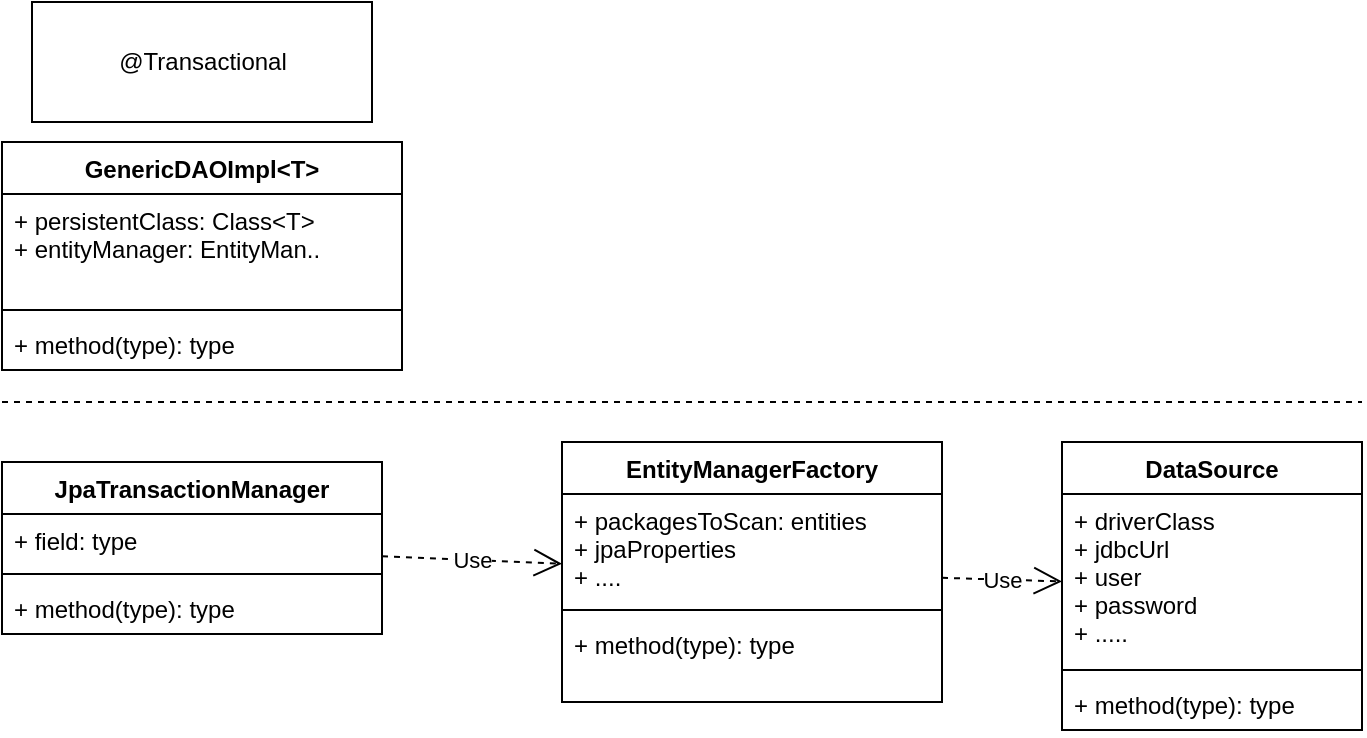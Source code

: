 <mxfile version="14.5.7" type="device"><diagram id="BKX8tpejeuI5dFQwxDfM" name="Page-1"><mxGraphModel dx="1108" dy="474" grid="1" gridSize="10" guides="1" tooltips="1" connect="1" arrows="1" fold="1" page="1" pageScale="1" pageWidth="827" pageHeight="1169" math="0" shadow="0"><root><mxCell id="0"/><mxCell id="1" parent="0"/><mxCell id="0DWtn3SKWqLcxXxYQcOY-3" value="DataSource" style="swimlane;fontStyle=1;align=center;verticalAlign=top;childLayout=stackLayout;horizontal=1;startSize=26;horizontalStack=0;resizeParent=1;resizeParentMax=0;resizeLast=0;collapsible=1;marginBottom=0;" vertex="1" parent="1"><mxGeometry x="570" y="310" width="150" height="144" as="geometry"/></mxCell><mxCell id="0DWtn3SKWqLcxXxYQcOY-4" value="+ driverClass&#xA;+ jdbcUrl&#xA;+ user&#xA;+ password&#xA;+ .....&#xA;" style="text;strokeColor=none;fillColor=none;align=left;verticalAlign=top;spacingLeft=4;spacingRight=4;overflow=hidden;rotatable=0;points=[[0,0.5],[1,0.5]];portConstraint=eastwest;" vertex="1" parent="0DWtn3SKWqLcxXxYQcOY-3"><mxGeometry y="26" width="150" height="84" as="geometry"/></mxCell><mxCell id="0DWtn3SKWqLcxXxYQcOY-5" value="" style="line;strokeWidth=1;fillColor=none;align=left;verticalAlign=middle;spacingTop=-1;spacingLeft=3;spacingRight=3;rotatable=0;labelPosition=right;points=[];portConstraint=eastwest;" vertex="1" parent="0DWtn3SKWqLcxXxYQcOY-3"><mxGeometry y="110" width="150" height="8" as="geometry"/></mxCell><mxCell id="0DWtn3SKWqLcxXxYQcOY-6" value="+ method(type): type" style="text;strokeColor=none;fillColor=none;align=left;verticalAlign=top;spacingLeft=4;spacingRight=4;overflow=hidden;rotatable=0;points=[[0,0.5],[1,0.5]];portConstraint=eastwest;" vertex="1" parent="0DWtn3SKWqLcxXxYQcOY-3"><mxGeometry y="118" width="150" height="26" as="geometry"/></mxCell><mxCell id="0DWtn3SKWqLcxXxYQcOY-7" value="EntityManagerFactory" style="swimlane;fontStyle=1;align=center;verticalAlign=top;childLayout=stackLayout;horizontal=1;startSize=26;horizontalStack=0;resizeParent=1;resizeParentMax=0;resizeLast=0;collapsible=1;marginBottom=0;" vertex="1" parent="1"><mxGeometry x="320" y="310" width="190" height="130" as="geometry"/></mxCell><mxCell id="0DWtn3SKWqLcxXxYQcOY-8" value="+ packagesToScan: entities&#xA;+ jpaProperties&#xA;+ ....&#xA;" style="text;strokeColor=none;fillColor=none;align=left;verticalAlign=top;spacingLeft=4;spacingRight=4;overflow=hidden;rotatable=0;points=[[0,0.5],[1,0.5]];portConstraint=eastwest;" vertex="1" parent="0DWtn3SKWqLcxXxYQcOY-7"><mxGeometry y="26" width="190" height="54" as="geometry"/></mxCell><mxCell id="0DWtn3SKWqLcxXxYQcOY-9" value="" style="line;strokeWidth=1;fillColor=none;align=left;verticalAlign=middle;spacingTop=-1;spacingLeft=3;spacingRight=3;rotatable=0;labelPosition=right;points=[];portConstraint=eastwest;" vertex="1" parent="0DWtn3SKWqLcxXxYQcOY-7"><mxGeometry y="80" width="190" height="8" as="geometry"/></mxCell><mxCell id="0DWtn3SKWqLcxXxYQcOY-10" value="+ method(type): type" style="text;strokeColor=none;fillColor=none;align=left;verticalAlign=top;spacingLeft=4;spacingRight=4;overflow=hidden;rotatable=0;points=[[0,0.5],[1,0.5]];portConstraint=eastwest;" vertex="1" parent="0DWtn3SKWqLcxXxYQcOY-7"><mxGeometry y="88" width="190" height="42" as="geometry"/></mxCell><mxCell id="0DWtn3SKWqLcxXxYQcOY-11" value="JpaTransactionManager" style="swimlane;fontStyle=1;align=center;verticalAlign=top;childLayout=stackLayout;horizontal=1;startSize=26;horizontalStack=0;resizeParent=1;resizeParentMax=0;resizeLast=0;collapsible=1;marginBottom=0;" vertex="1" parent="1"><mxGeometry x="40" y="320" width="190" height="86" as="geometry"/></mxCell><mxCell id="0DWtn3SKWqLcxXxYQcOY-12" value="+ field: type" style="text;strokeColor=none;fillColor=none;align=left;verticalAlign=top;spacingLeft=4;spacingRight=4;overflow=hidden;rotatable=0;points=[[0,0.5],[1,0.5]];portConstraint=eastwest;" vertex="1" parent="0DWtn3SKWqLcxXxYQcOY-11"><mxGeometry y="26" width="190" height="26" as="geometry"/></mxCell><mxCell id="0DWtn3SKWqLcxXxYQcOY-13" value="" style="line;strokeWidth=1;fillColor=none;align=left;verticalAlign=middle;spacingTop=-1;spacingLeft=3;spacingRight=3;rotatable=0;labelPosition=right;points=[];portConstraint=eastwest;" vertex="1" parent="0DWtn3SKWqLcxXxYQcOY-11"><mxGeometry y="52" width="190" height="8" as="geometry"/></mxCell><mxCell id="0DWtn3SKWqLcxXxYQcOY-14" value="+ method(type): type" style="text;strokeColor=none;fillColor=none;align=left;verticalAlign=top;spacingLeft=4;spacingRight=4;overflow=hidden;rotatable=0;points=[[0,0.5],[1,0.5]];portConstraint=eastwest;" vertex="1" parent="0DWtn3SKWqLcxXxYQcOY-11"><mxGeometry y="60" width="190" height="26" as="geometry"/></mxCell><mxCell id="0DWtn3SKWqLcxXxYQcOY-15" value="GenericDAOImpl&lt;T&gt;" style="swimlane;fontStyle=1;align=center;verticalAlign=top;childLayout=stackLayout;horizontal=1;startSize=26;horizontalStack=0;resizeParent=1;resizeParentMax=0;resizeLast=0;collapsible=1;marginBottom=0;" vertex="1" parent="1"><mxGeometry x="40" y="160" width="200" height="114" as="geometry"/></mxCell><mxCell id="0DWtn3SKWqLcxXxYQcOY-16" value="+ persistentClass: Class&lt;T&gt;&#xA;+ entityManager: EntityMan..&#xA;&#xA;&#xA;" style="text;strokeColor=none;fillColor=none;align=left;verticalAlign=top;spacingLeft=4;spacingRight=4;overflow=hidden;rotatable=0;points=[[0,0.5],[1,0.5]];portConstraint=eastwest;" vertex="1" parent="0DWtn3SKWqLcxXxYQcOY-15"><mxGeometry y="26" width="200" height="54" as="geometry"/></mxCell><mxCell id="0DWtn3SKWqLcxXxYQcOY-17" value="" style="line;strokeWidth=1;fillColor=none;align=left;verticalAlign=middle;spacingTop=-1;spacingLeft=3;spacingRight=3;rotatable=0;labelPosition=right;points=[];portConstraint=eastwest;" vertex="1" parent="0DWtn3SKWqLcxXxYQcOY-15"><mxGeometry y="80" width="200" height="8" as="geometry"/></mxCell><mxCell id="0DWtn3SKWqLcxXxYQcOY-18" value="+ method(type): type" style="text;strokeColor=none;fillColor=none;align=left;verticalAlign=top;spacingLeft=4;spacingRight=4;overflow=hidden;rotatable=0;points=[[0,0.5],[1,0.5]];portConstraint=eastwest;" vertex="1" parent="0DWtn3SKWqLcxXxYQcOY-15"><mxGeometry y="88" width="200" height="26" as="geometry"/></mxCell><mxCell id="0DWtn3SKWqLcxXxYQcOY-19" value="@Transactional" style="html=1;" vertex="1" parent="1"><mxGeometry x="55" y="90" width="170" height="60" as="geometry"/></mxCell><mxCell id="0DWtn3SKWqLcxXxYQcOY-20" value="Use" style="endArrow=open;endSize=12;dashed=1;html=1;" edge="1" parent="1" source="0DWtn3SKWqLcxXxYQcOY-11" target="0DWtn3SKWqLcxXxYQcOY-7"><mxGeometry width="160" relative="1" as="geometry"><mxPoint x="330" y="260" as="sourcePoint"/><mxPoint x="490" y="260" as="targetPoint"/></mxGeometry></mxCell><mxCell id="0DWtn3SKWqLcxXxYQcOY-21" value="Use" style="endArrow=open;endSize=12;dashed=1;html=1;" edge="1" parent="1" source="0DWtn3SKWqLcxXxYQcOY-7" target="0DWtn3SKWqLcxXxYQcOY-3"><mxGeometry width="160" relative="1" as="geometry"><mxPoint x="330" y="260" as="sourcePoint"/><mxPoint x="490" y="260" as="targetPoint"/></mxGeometry></mxCell><mxCell id="0DWtn3SKWqLcxXxYQcOY-22" value="" style="endArrow=none;dashed=1;html=1;" edge="1" parent="1"><mxGeometry width="50" height="50" relative="1" as="geometry"><mxPoint x="40" y="290" as="sourcePoint"/><mxPoint x="720" y="290" as="targetPoint"/></mxGeometry></mxCell></root></mxGraphModel></diagram></mxfile>